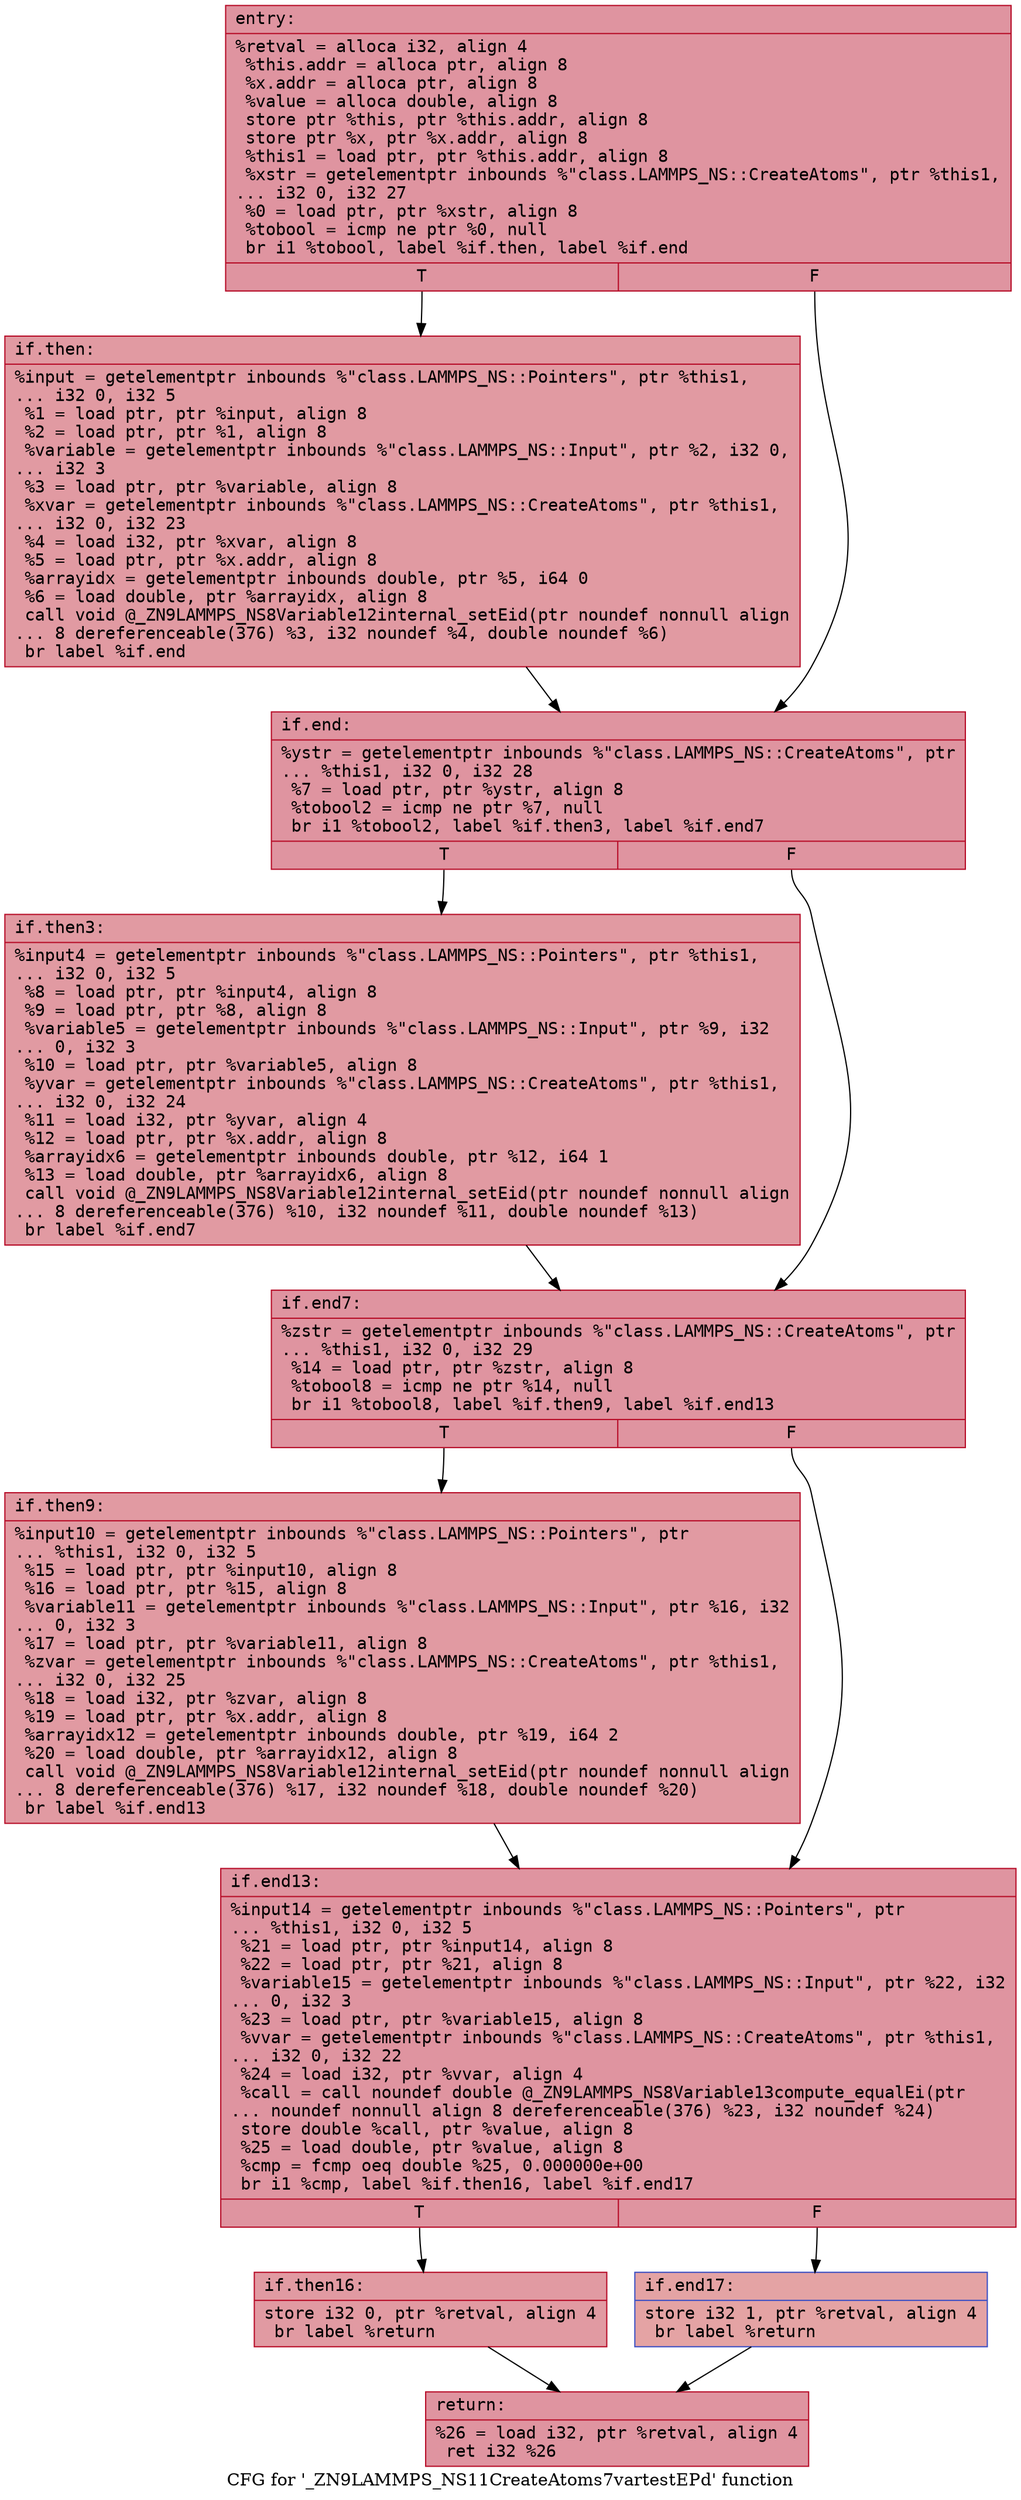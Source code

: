 digraph "CFG for '_ZN9LAMMPS_NS11CreateAtoms7vartestEPd' function" {
	label="CFG for '_ZN9LAMMPS_NS11CreateAtoms7vartestEPd' function";

	Node0x55e06936e110 [shape=record,color="#b70d28ff", style=filled, fillcolor="#b70d2870" fontname="Courier",label="{entry:\l|  %retval = alloca i32, align 4\l  %this.addr = alloca ptr, align 8\l  %x.addr = alloca ptr, align 8\l  %value = alloca double, align 8\l  store ptr %this, ptr %this.addr, align 8\l  store ptr %x, ptr %x.addr, align 8\l  %this1 = load ptr, ptr %this.addr, align 8\l  %xstr = getelementptr inbounds %\"class.LAMMPS_NS::CreateAtoms\", ptr %this1,\l... i32 0, i32 27\l  %0 = load ptr, ptr %xstr, align 8\l  %tobool = icmp ne ptr %0, null\l  br i1 %tobool, label %if.then, label %if.end\l|{<s0>T|<s1>F}}"];
	Node0x55e06936e110:s0 -> Node0x55e06936e590[tooltip="entry -> if.then\nProbability 62.50%" ];
	Node0x55e06936e110:s1 -> Node0x55e06936e600[tooltip="entry -> if.end\nProbability 37.50%" ];
	Node0x55e06936e590 [shape=record,color="#b70d28ff", style=filled, fillcolor="#bb1b2c70" fontname="Courier",label="{if.then:\l|  %input = getelementptr inbounds %\"class.LAMMPS_NS::Pointers\", ptr %this1,\l... i32 0, i32 5\l  %1 = load ptr, ptr %input, align 8\l  %2 = load ptr, ptr %1, align 8\l  %variable = getelementptr inbounds %\"class.LAMMPS_NS::Input\", ptr %2, i32 0,\l... i32 3\l  %3 = load ptr, ptr %variable, align 8\l  %xvar = getelementptr inbounds %\"class.LAMMPS_NS::CreateAtoms\", ptr %this1,\l... i32 0, i32 23\l  %4 = load i32, ptr %xvar, align 8\l  %5 = load ptr, ptr %x.addr, align 8\l  %arrayidx = getelementptr inbounds double, ptr %5, i64 0\l  %6 = load double, ptr %arrayidx, align 8\l  call void @_ZN9LAMMPS_NS8Variable12internal_setEid(ptr noundef nonnull align\l... 8 dereferenceable(376) %3, i32 noundef %4, double noundef %6)\l  br label %if.end\l}"];
	Node0x55e06936e590 -> Node0x55e06936e600[tooltip="if.then -> if.end\nProbability 100.00%" ];
	Node0x55e06936e600 [shape=record,color="#b70d28ff", style=filled, fillcolor="#b70d2870" fontname="Courier",label="{if.end:\l|  %ystr = getelementptr inbounds %\"class.LAMMPS_NS::CreateAtoms\", ptr\l... %this1, i32 0, i32 28\l  %7 = load ptr, ptr %ystr, align 8\l  %tobool2 = icmp ne ptr %7, null\l  br i1 %tobool2, label %if.then3, label %if.end7\l|{<s0>T|<s1>F}}"];
	Node0x55e06936e600:s0 -> Node0x55e06936f6a0[tooltip="if.end -> if.then3\nProbability 62.50%" ];
	Node0x55e06936e600:s1 -> Node0x55e06936f6f0[tooltip="if.end -> if.end7\nProbability 37.50%" ];
	Node0x55e06936f6a0 [shape=record,color="#b70d28ff", style=filled, fillcolor="#bb1b2c70" fontname="Courier",label="{if.then3:\l|  %input4 = getelementptr inbounds %\"class.LAMMPS_NS::Pointers\", ptr %this1,\l... i32 0, i32 5\l  %8 = load ptr, ptr %input4, align 8\l  %9 = load ptr, ptr %8, align 8\l  %variable5 = getelementptr inbounds %\"class.LAMMPS_NS::Input\", ptr %9, i32\l... 0, i32 3\l  %10 = load ptr, ptr %variable5, align 8\l  %yvar = getelementptr inbounds %\"class.LAMMPS_NS::CreateAtoms\", ptr %this1,\l... i32 0, i32 24\l  %11 = load i32, ptr %yvar, align 4\l  %12 = load ptr, ptr %x.addr, align 8\l  %arrayidx6 = getelementptr inbounds double, ptr %12, i64 1\l  %13 = load double, ptr %arrayidx6, align 8\l  call void @_ZN9LAMMPS_NS8Variable12internal_setEid(ptr noundef nonnull align\l... 8 dereferenceable(376) %10, i32 noundef %11, double noundef %13)\l  br label %if.end7\l}"];
	Node0x55e06936f6a0 -> Node0x55e06936f6f0[tooltip="if.then3 -> if.end7\nProbability 100.00%" ];
	Node0x55e06936f6f0 [shape=record,color="#b70d28ff", style=filled, fillcolor="#b70d2870" fontname="Courier",label="{if.end7:\l|  %zstr = getelementptr inbounds %\"class.LAMMPS_NS::CreateAtoms\", ptr\l... %this1, i32 0, i32 29\l  %14 = load ptr, ptr %zstr, align 8\l  %tobool8 = icmp ne ptr %14, null\l  br i1 %tobool8, label %if.then9, label %if.end13\l|{<s0>T|<s1>F}}"];
	Node0x55e06936f6f0:s0 -> Node0x55e06936e910[tooltip="if.end7 -> if.then9\nProbability 62.50%" ];
	Node0x55e06936f6f0:s1 -> Node0x55e0693704f0[tooltip="if.end7 -> if.end13\nProbability 37.50%" ];
	Node0x55e06936e910 [shape=record,color="#b70d28ff", style=filled, fillcolor="#bb1b2c70" fontname="Courier",label="{if.then9:\l|  %input10 = getelementptr inbounds %\"class.LAMMPS_NS::Pointers\", ptr\l... %this1, i32 0, i32 5\l  %15 = load ptr, ptr %input10, align 8\l  %16 = load ptr, ptr %15, align 8\l  %variable11 = getelementptr inbounds %\"class.LAMMPS_NS::Input\", ptr %16, i32\l... 0, i32 3\l  %17 = load ptr, ptr %variable11, align 8\l  %zvar = getelementptr inbounds %\"class.LAMMPS_NS::CreateAtoms\", ptr %this1,\l... i32 0, i32 25\l  %18 = load i32, ptr %zvar, align 8\l  %19 = load ptr, ptr %x.addr, align 8\l  %arrayidx12 = getelementptr inbounds double, ptr %19, i64 2\l  %20 = load double, ptr %arrayidx12, align 8\l  call void @_ZN9LAMMPS_NS8Variable12internal_setEid(ptr noundef nonnull align\l... 8 dereferenceable(376) %17, i32 noundef %18, double noundef %20)\l  br label %if.end13\l}"];
	Node0x55e06936e910 -> Node0x55e0693704f0[tooltip="if.then9 -> if.end13\nProbability 100.00%" ];
	Node0x55e0693704f0 [shape=record,color="#b70d28ff", style=filled, fillcolor="#b70d2870" fontname="Courier",label="{if.end13:\l|  %input14 = getelementptr inbounds %\"class.LAMMPS_NS::Pointers\", ptr\l... %this1, i32 0, i32 5\l  %21 = load ptr, ptr %input14, align 8\l  %22 = load ptr, ptr %21, align 8\l  %variable15 = getelementptr inbounds %\"class.LAMMPS_NS::Input\", ptr %22, i32\l... 0, i32 3\l  %23 = load ptr, ptr %variable15, align 8\l  %vvar = getelementptr inbounds %\"class.LAMMPS_NS::CreateAtoms\", ptr %this1,\l... i32 0, i32 22\l  %24 = load i32, ptr %vvar, align 4\l  %call = call noundef double @_ZN9LAMMPS_NS8Variable13compute_equalEi(ptr\l... noundef nonnull align 8 dereferenceable(376) %23, i32 noundef %24)\l  store double %call, ptr %value, align 8\l  %25 = load double, ptr %value, align 8\l  %cmp = fcmp oeq double %25, 0.000000e+00\l  br i1 %cmp, label %if.then16, label %if.end17\l|{<s0>T|<s1>F}}"];
	Node0x55e0693704f0:s0 -> Node0x55e069372670[tooltip="if.end13 -> if.then16\nProbability 62.50%" ];
	Node0x55e0693704f0:s1 -> Node0x55e0693726c0[tooltip="if.end13 -> if.end17\nProbability 37.50%" ];
	Node0x55e069372670 [shape=record,color="#b70d28ff", style=filled, fillcolor="#bb1b2c70" fontname="Courier",label="{if.then16:\l|  store i32 0, ptr %retval, align 4\l  br label %return\l}"];
	Node0x55e069372670 -> Node0x55e069372890[tooltip="if.then16 -> return\nProbability 100.00%" ];
	Node0x55e0693726c0 [shape=record,color="#3d50c3ff", style=filled, fillcolor="#c32e3170" fontname="Courier",label="{if.end17:\l|  store i32 1, ptr %retval, align 4\l  br label %return\l}"];
	Node0x55e0693726c0 -> Node0x55e069372890[tooltip="if.end17 -> return\nProbability 100.00%" ];
	Node0x55e069372890 [shape=record,color="#b70d28ff", style=filled, fillcolor="#b70d2870" fontname="Courier",label="{return:\l|  %26 = load i32, ptr %retval, align 4\l  ret i32 %26\l}"];
}
